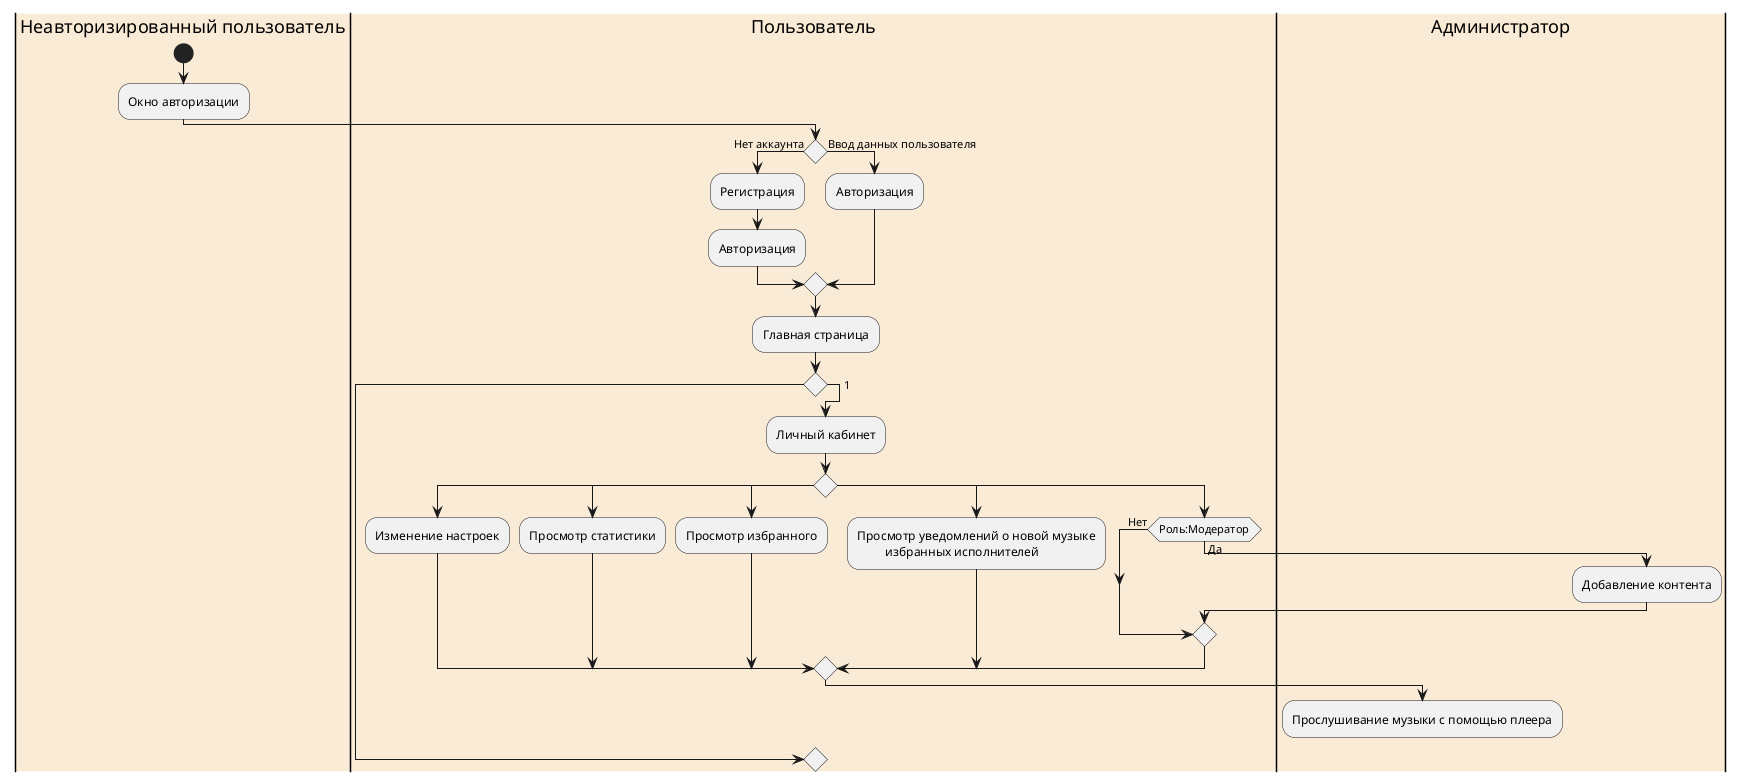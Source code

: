 @startuml

|#AntiqueWhite|Неавторизированный пользователь|
start
:Окно авторизации;
|#AntiqueWhite|Пользователь|
if() then (Нет аккаунта)
:Регистрация;
:Авторизация;
else (Ввод данных пользователя)
:Авторизация;
endif
:Главная страница;
switch()
case()
case(1)
:Личный кабинет;
    switch()
    case()
      :Изменение настроек;
    case()
      :Просмотр статистики;
    case()
      :Просмотр избранного;
    case()
      :Просмотр уведомлений о новой музыке
               избранных исполнителей;
    case()
    if(Роль:Модератор) then (Нет)

    |#AntiqueWhite|Администратор|
    else (Да)
    :Добавление контента;
    endif
    endswitch

:Прослушивание музыки с помощью плеера;
|#AntiqueWhite|Пользователь|

|#AntiqueWhite|Неавторизированный пользователь|



@enduml
